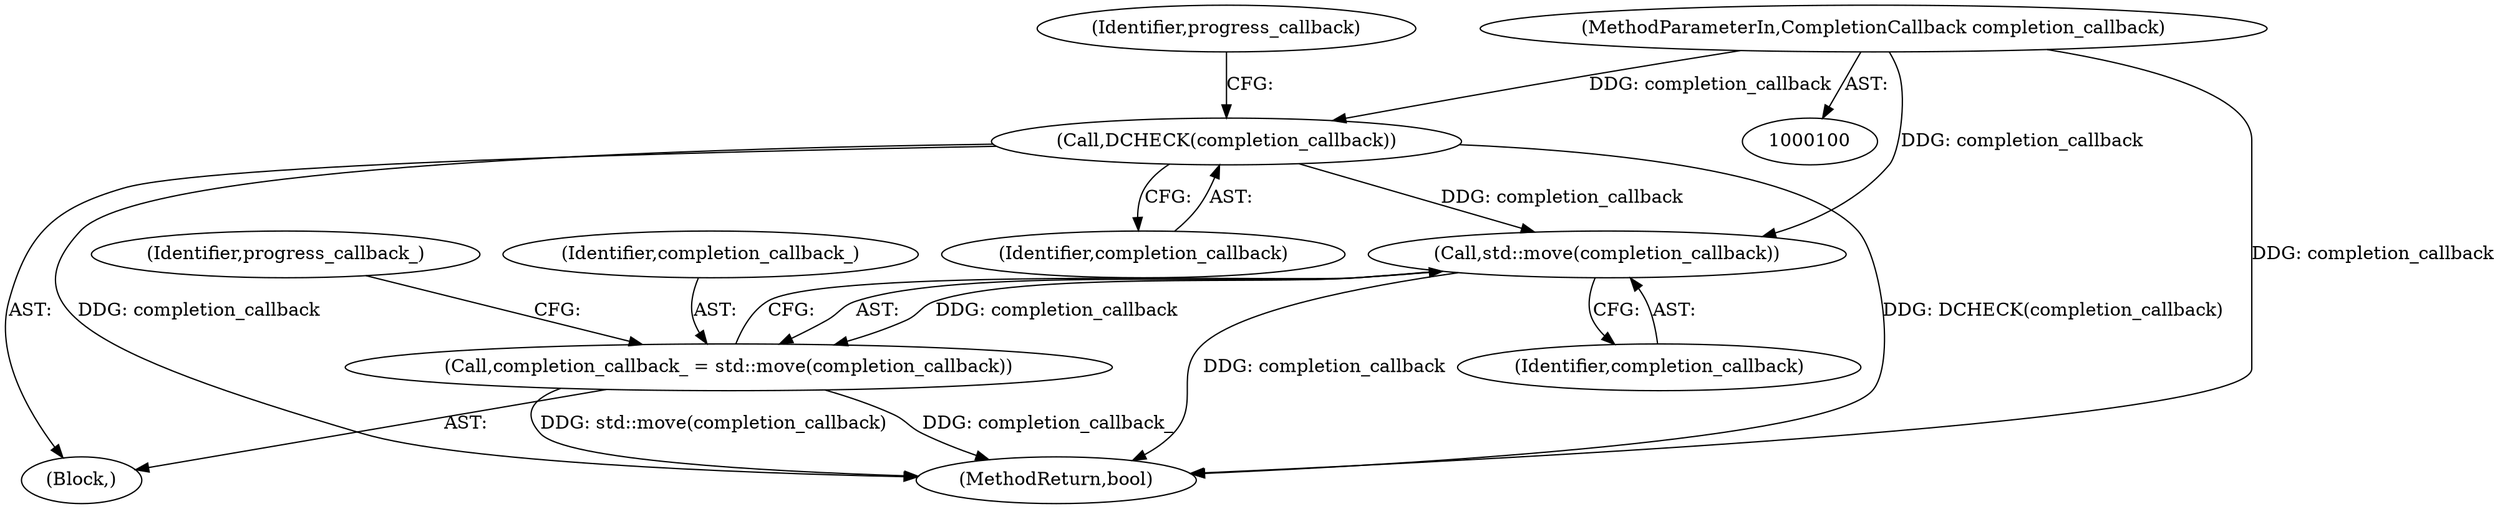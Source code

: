digraph "0_Chrome_35eb28748d45b87695a69eceffaff73a0be476af@API" {
"1000210" [label="(Call,std::move(completion_callback))"];
"1000105" [label="(Call,DCHECK(completion_callback))"];
"1000102" [label="(MethodParameterIn,CompletionCallback completion_callback)"];
"1000208" [label="(Call,completion_callback_ = std::move(completion_callback))"];
"1000104" [label="(Block,)"];
"1000213" [label="(Identifier,progress_callback_)"];
"1000260" [label="(MethodReturn,bool)"];
"1000209" [label="(Identifier,completion_callback_)"];
"1000108" [label="(Identifier,progress_callback)"];
"1000208" [label="(Call,completion_callback_ = std::move(completion_callback))"];
"1000102" [label="(MethodParameterIn,CompletionCallback completion_callback)"];
"1000211" [label="(Identifier,completion_callback)"];
"1000105" [label="(Call,DCHECK(completion_callback))"];
"1000106" [label="(Identifier,completion_callback)"];
"1000210" [label="(Call,std::move(completion_callback))"];
"1000210" -> "1000208"  [label="AST: "];
"1000210" -> "1000211"  [label="CFG: "];
"1000211" -> "1000210"  [label="AST: "];
"1000208" -> "1000210"  [label="CFG: "];
"1000210" -> "1000260"  [label="DDG: completion_callback"];
"1000210" -> "1000208"  [label="DDG: completion_callback"];
"1000105" -> "1000210"  [label="DDG: completion_callback"];
"1000102" -> "1000210"  [label="DDG: completion_callback"];
"1000105" -> "1000104"  [label="AST: "];
"1000105" -> "1000106"  [label="CFG: "];
"1000106" -> "1000105"  [label="AST: "];
"1000108" -> "1000105"  [label="CFG: "];
"1000105" -> "1000260"  [label="DDG: DCHECK(completion_callback)"];
"1000105" -> "1000260"  [label="DDG: completion_callback"];
"1000102" -> "1000105"  [label="DDG: completion_callback"];
"1000102" -> "1000100"  [label="AST: "];
"1000102" -> "1000260"  [label="DDG: completion_callback"];
"1000208" -> "1000104"  [label="AST: "];
"1000209" -> "1000208"  [label="AST: "];
"1000213" -> "1000208"  [label="CFG: "];
"1000208" -> "1000260"  [label="DDG: completion_callback_"];
"1000208" -> "1000260"  [label="DDG: std::move(completion_callback)"];
}
